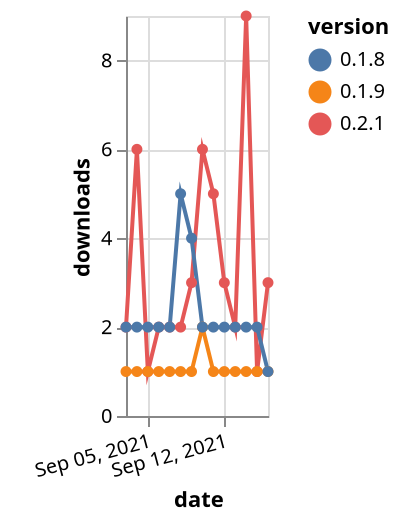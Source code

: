 {"$schema": "https://vega.github.io/schema/vega-lite/v5.json", "description": "A simple bar chart with embedded data.", "data": {"values": [{"date": "2021-09-03", "total": 949, "delta": 2, "version": "0.2.1"}, {"date": "2021-09-04", "total": 955, "delta": 6, "version": "0.2.1"}, {"date": "2021-09-05", "total": 956, "delta": 1, "version": "0.2.1"}, {"date": "2021-09-06", "total": 958, "delta": 2, "version": "0.2.1"}, {"date": "2021-09-07", "total": 960, "delta": 2, "version": "0.2.1"}, {"date": "2021-09-08", "total": 962, "delta": 2, "version": "0.2.1"}, {"date": "2021-09-09", "total": 965, "delta": 3, "version": "0.2.1"}, {"date": "2021-09-10", "total": 971, "delta": 6, "version": "0.2.1"}, {"date": "2021-09-11", "total": 976, "delta": 5, "version": "0.2.1"}, {"date": "2021-09-12", "total": 979, "delta": 3, "version": "0.2.1"}, {"date": "2021-09-13", "total": 981, "delta": 2, "version": "0.2.1"}, {"date": "2021-09-14", "total": 990, "delta": 9, "version": "0.2.1"}, {"date": "2021-09-15", "total": 991, "delta": 1, "version": "0.2.1"}, {"date": "2021-09-16", "total": 994, "delta": 3, "version": "0.2.1"}, {"date": "2021-09-03", "total": 1679, "delta": 1, "version": "0.1.9"}, {"date": "2021-09-04", "total": 1680, "delta": 1, "version": "0.1.9"}, {"date": "2021-09-05", "total": 1681, "delta": 1, "version": "0.1.9"}, {"date": "2021-09-06", "total": 1682, "delta": 1, "version": "0.1.9"}, {"date": "2021-09-07", "total": 1683, "delta": 1, "version": "0.1.9"}, {"date": "2021-09-08", "total": 1684, "delta": 1, "version": "0.1.9"}, {"date": "2021-09-09", "total": 1685, "delta": 1, "version": "0.1.9"}, {"date": "2021-09-10", "total": 1687, "delta": 2, "version": "0.1.9"}, {"date": "2021-09-11", "total": 1688, "delta": 1, "version": "0.1.9"}, {"date": "2021-09-12", "total": 1689, "delta": 1, "version": "0.1.9"}, {"date": "2021-09-13", "total": 1690, "delta": 1, "version": "0.1.9"}, {"date": "2021-09-14", "total": 1691, "delta": 1, "version": "0.1.9"}, {"date": "2021-09-15", "total": 1692, "delta": 1, "version": "0.1.9"}, {"date": "2021-09-16", "total": 1693, "delta": 1, "version": "0.1.9"}, {"date": "2021-09-03", "total": 4572, "delta": 2, "version": "0.1.8"}, {"date": "2021-09-04", "total": 4574, "delta": 2, "version": "0.1.8"}, {"date": "2021-09-05", "total": 4576, "delta": 2, "version": "0.1.8"}, {"date": "2021-09-06", "total": 4578, "delta": 2, "version": "0.1.8"}, {"date": "2021-09-07", "total": 4580, "delta": 2, "version": "0.1.8"}, {"date": "2021-09-08", "total": 4585, "delta": 5, "version": "0.1.8"}, {"date": "2021-09-09", "total": 4589, "delta": 4, "version": "0.1.8"}, {"date": "2021-09-10", "total": 4591, "delta": 2, "version": "0.1.8"}, {"date": "2021-09-11", "total": 4593, "delta": 2, "version": "0.1.8"}, {"date": "2021-09-12", "total": 4595, "delta": 2, "version": "0.1.8"}, {"date": "2021-09-13", "total": 4597, "delta": 2, "version": "0.1.8"}, {"date": "2021-09-14", "total": 4599, "delta": 2, "version": "0.1.8"}, {"date": "2021-09-15", "total": 4601, "delta": 2, "version": "0.1.8"}, {"date": "2021-09-16", "total": 4602, "delta": 1, "version": "0.1.8"}]}, "width": "container", "mark": {"type": "line", "point": {"filled": true}}, "encoding": {"x": {"field": "date", "type": "temporal", "timeUnit": "yearmonthdate", "title": "date", "axis": {"labelAngle": -15}}, "y": {"field": "delta", "type": "quantitative", "title": "downloads"}, "color": {"field": "version", "type": "nominal"}, "tooltip": {"field": "delta"}}}